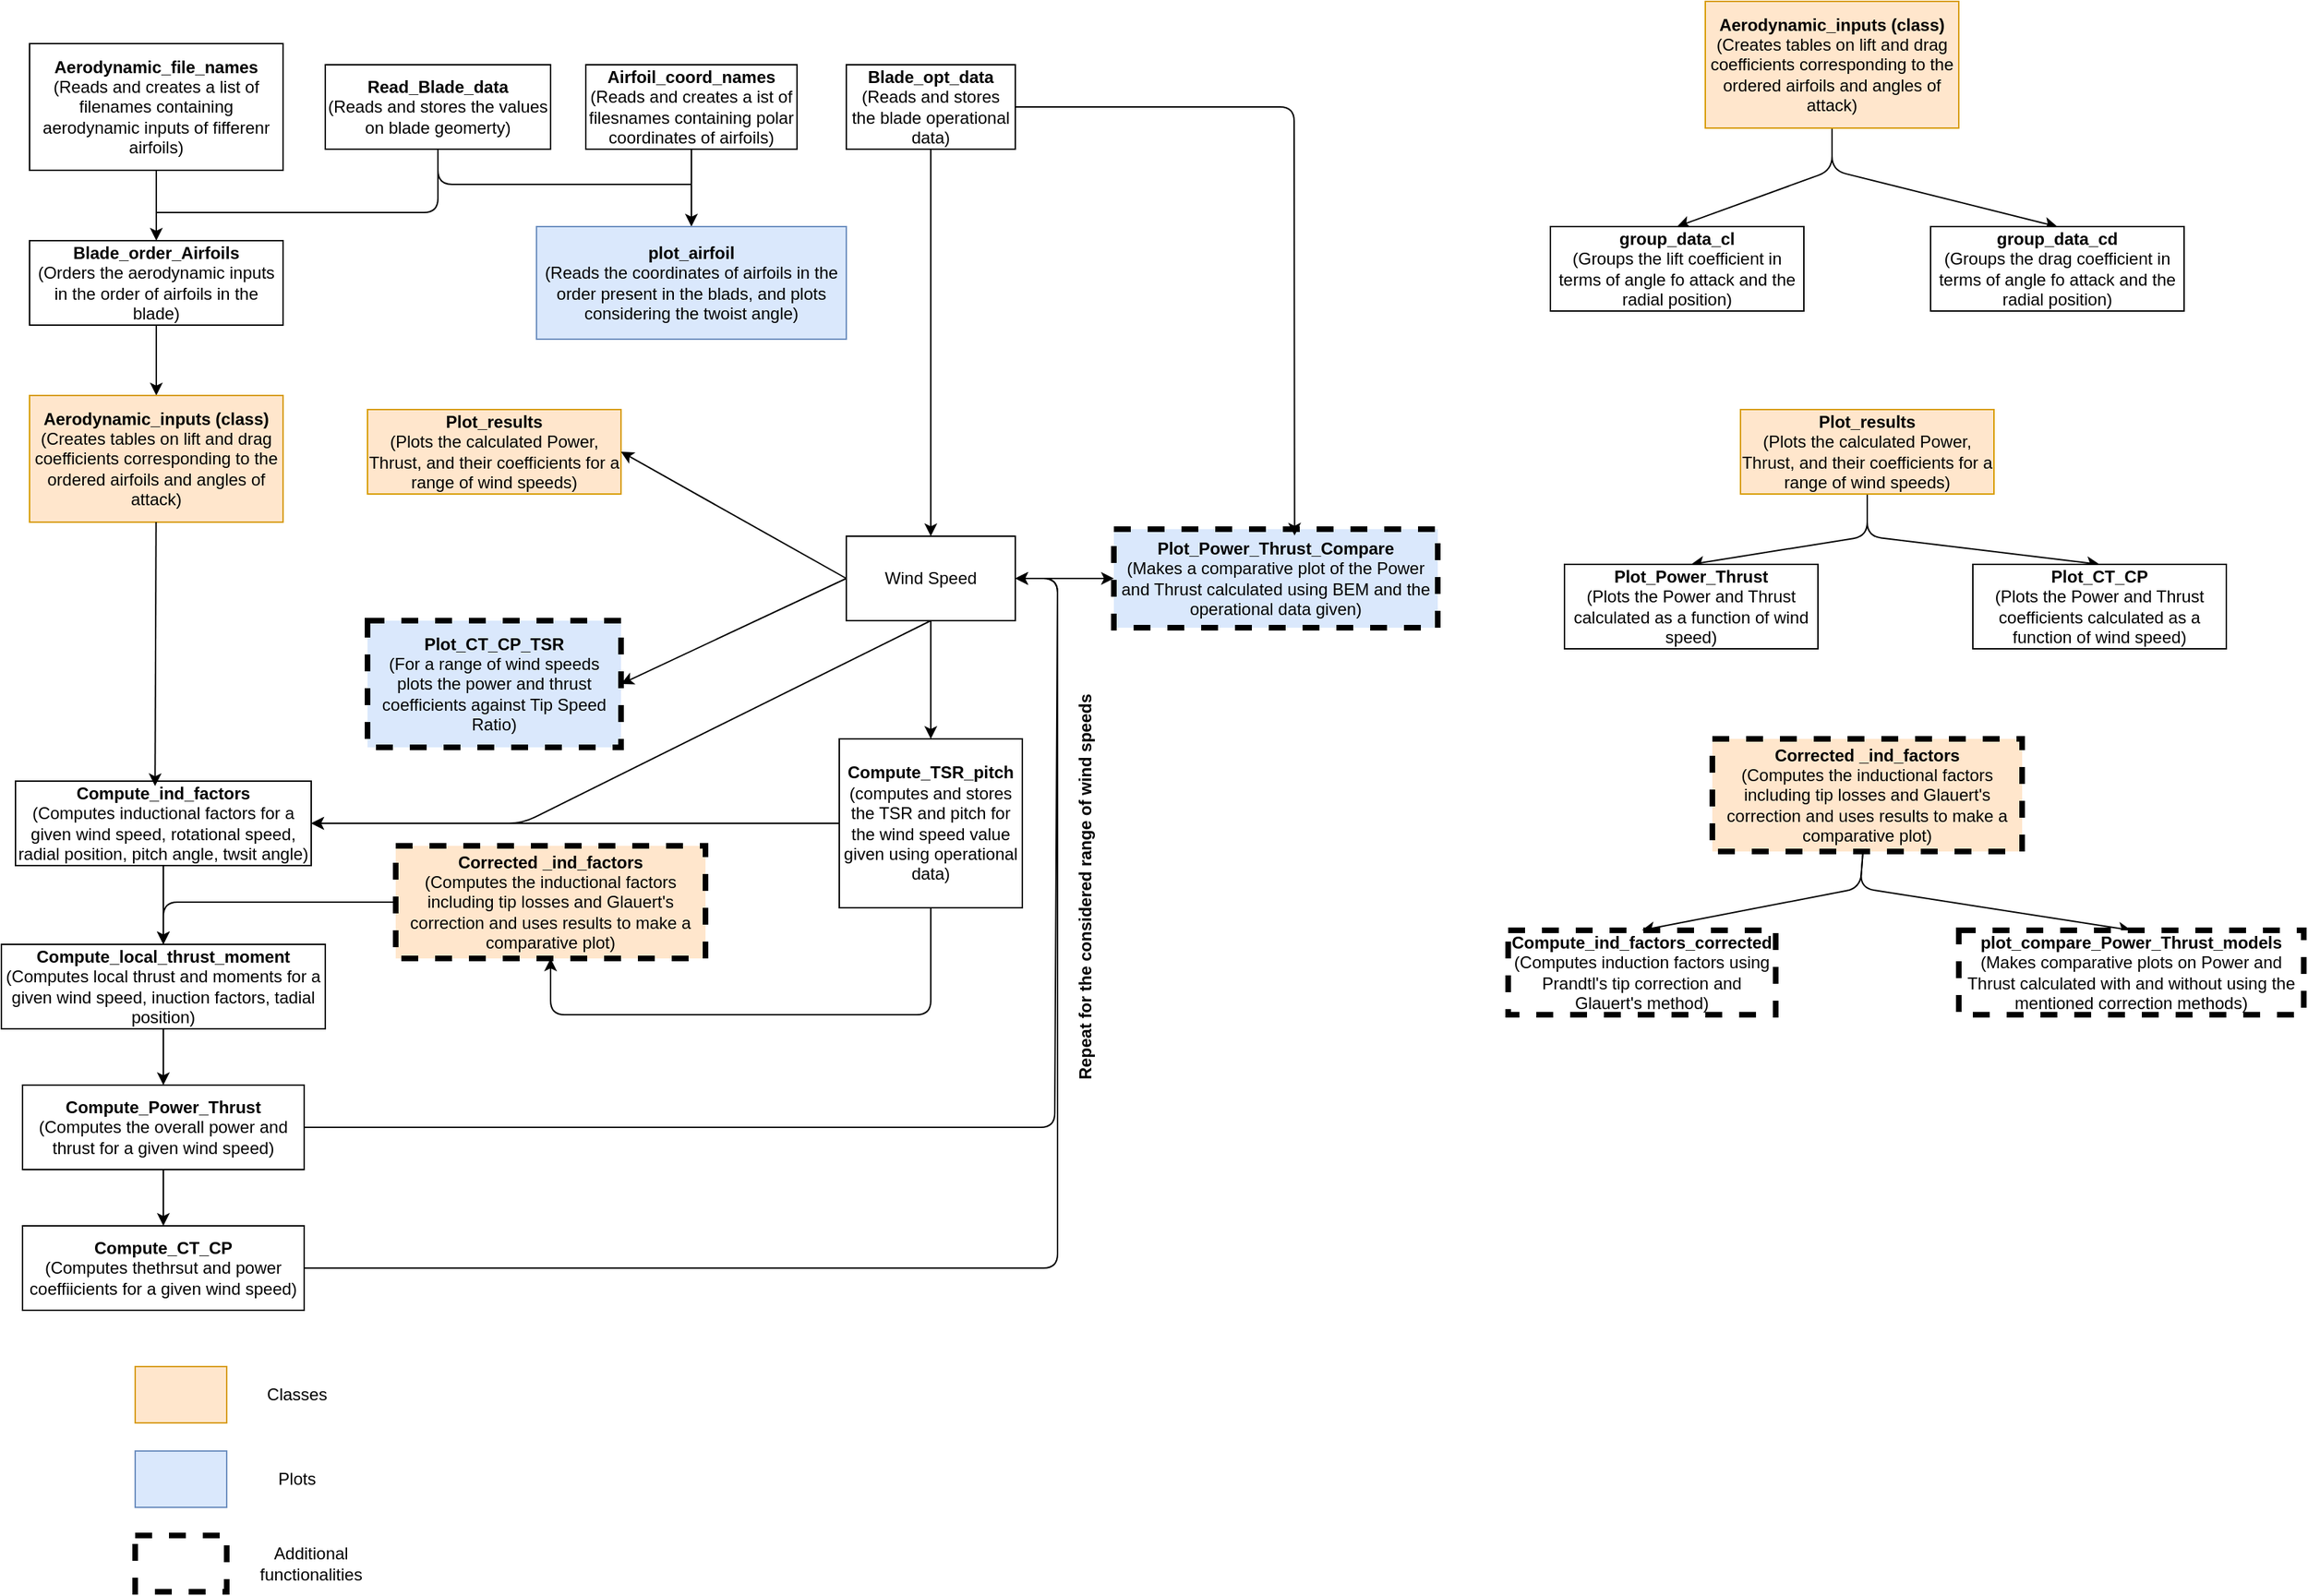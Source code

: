 <mxfile>
    <diagram id="HSMd7I8naoybt2gILDuz" name="Page-1">
        <mxGraphModel dx="693" dy="271" grid="1" gridSize="10" guides="1" tooltips="1" connect="1" arrows="1" fold="1" page="1" pageScale="1" pageWidth="850" pageHeight="1100" math="0" shadow="0">
            <root>
                <mxCell id="0"/>
                <mxCell id="1" parent="0"/>
                <mxCell id="8" style="edgeStyle=none;html=1;exitX=0.5;exitY=1;exitDx=0;exitDy=0;" parent="1" source="2" target="4" edge="1">
                    <mxGeometry relative="1" as="geometry"/>
                </mxCell>
                <mxCell id="2" value="&lt;b&gt;Aerodynamic_file_names&lt;/b&gt;&lt;div&gt;(Reads and creates a list of filenames containing aerodynamic inputs of fifferenr airfoils)&lt;/div&gt;" style="rounded=0;whiteSpace=wrap;html=1;" parent="1" vertex="1">
                    <mxGeometry x="60" y="80" width="180" height="90" as="geometry"/>
                </mxCell>
                <mxCell id="3" value="&lt;b&gt;Read_Blade_data&lt;/b&gt;&lt;br&gt;(Reads and stores the values on blade geomerty)" style="rounded=0;whiteSpace=wrap;html=1;" parent="1" vertex="1">
                    <mxGeometry x="270" y="95" width="160" height="60" as="geometry"/>
                </mxCell>
                <mxCell id="12" style="edgeStyle=none;html=1;exitX=0.5;exitY=1;exitDx=0;exitDy=0;" parent="1" source="4" target="5" edge="1">
                    <mxGeometry relative="1" as="geometry"/>
                </mxCell>
                <mxCell id="4" value="&lt;b&gt;Blade_order_Airfoils&lt;br&gt;&lt;/b&gt;(Orders the aerodynamic inputs in the order of airfoils in the blade)" style="rounded=0;whiteSpace=wrap;html=1;" parent="1" vertex="1">
                    <mxGeometry x="60" y="220" width="180" height="60" as="geometry"/>
                </mxCell>
                <mxCell id="5" value="&lt;b&gt;Aerodynamic_inputs (class)&lt;/b&gt;&lt;div&gt;(Creates tables on lift and drag coefficients corresponding to the ordered airfoils and angles of attack)&lt;/div&gt;" style="rounded=0;whiteSpace=wrap;html=1;fillColor=#ffe6cc;strokeColor=#d79b00;" parent="1" vertex="1">
                    <mxGeometry x="60" y="330" width="180" height="90" as="geometry"/>
                </mxCell>
                <mxCell id="11" style="edgeStyle=none;html=1;exitX=0.5;exitY=1;exitDx=0;exitDy=0;entryX=0.5;entryY=0;entryDx=0;entryDy=0;" parent="1" source="6" target="7" edge="1">
                    <mxGeometry relative="1" as="geometry"/>
                </mxCell>
                <mxCell id="6" value="&lt;b&gt;Airfoil_coord_names&lt;/b&gt;&lt;div&gt;(Reads and creates a ist of filesnames containing polar coordinates of airfoils)&lt;/div&gt;" style="rounded=0;whiteSpace=wrap;html=1;" parent="1" vertex="1">
                    <mxGeometry x="455" y="95" width="150" height="60" as="geometry"/>
                </mxCell>
                <mxCell id="7" value="&lt;b&gt;plot_airfoil&lt;/b&gt;&lt;div&gt;(Reads the coordinates of airfoils in the order present in the blads, and plots considering the twoist angle)&lt;/div&gt;" style="rounded=0;whiteSpace=wrap;html=1;fillColor=#dae8fc;strokeColor=#6c8ebf;" parent="1" vertex="1">
                    <mxGeometry x="420" y="210" width="220" height="80" as="geometry"/>
                </mxCell>
                <mxCell id="23" style="edgeStyle=none;html=1;exitX=0.5;exitY=1;exitDx=0;exitDy=0;entryX=0.5;entryY=0;entryDx=0;entryDy=0;" parent="1" source="47" target="15" edge="1">
                    <mxGeometry relative="1" as="geometry"/>
                </mxCell>
                <mxCell id="52" style="edgeStyle=none;html=1;entryX=0.5;entryY=0;entryDx=0;entryDy=0;" parent="1" source="13" target="47" edge="1">
                    <mxGeometry relative="1" as="geometry">
                        <Array as="points">
                            <mxPoint x="700" y="320"/>
                        </Array>
                    </mxGeometry>
                </mxCell>
                <mxCell id="13" value="&lt;b&gt;Blade_opt_data&lt;/b&gt;&lt;div&gt;(Reads and stores the blade operational data)&lt;/div&gt;" style="rounded=0;whiteSpace=wrap;html=1;" parent="1" vertex="1">
                    <mxGeometry x="640" y="95" width="120" height="60" as="geometry"/>
                </mxCell>
                <mxCell id="26" style="edgeStyle=none;html=1;entryX=1;entryY=0.5;entryDx=0;entryDy=0;" parent="1" source="15" target="16" edge="1">
                    <mxGeometry relative="1" as="geometry"/>
                </mxCell>
                <mxCell id="70" style="edgeStyle=none;html=1;exitX=0.5;exitY=1;exitDx=0;exitDy=0;entryX=0.5;entryY=1;entryDx=0;entryDy=0;" parent="1" source="15" target="66" edge="1">
                    <mxGeometry relative="1" as="geometry">
                        <Array as="points">
                            <mxPoint x="700" y="770"/>
                            <mxPoint x="430" y="770"/>
                        </Array>
                    </mxGeometry>
                </mxCell>
                <mxCell id="15" value="&lt;b&gt;Compute_TSR_pitch&lt;/b&gt;&lt;div&gt;(computes and stores the TSR and pitch for the wind speed value given using operational data)&lt;/div&gt;" style="rounded=0;whiteSpace=wrap;html=1;" parent="1" vertex="1">
                    <mxGeometry x="635" y="574" width="130" height="120" as="geometry"/>
                </mxCell>
                <mxCell id="28" value="" style="edgeStyle=none;html=1;" parent="1" source="16" target="17" edge="1">
                    <mxGeometry relative="1" as="geometry"/>
                </mxCell>
                <mxCell id="16" value="&lt;b&gt;Compute_ind_factors&lt;/b&gt;&lt;div&gt;(Computes inductional factors for a given wind speed, rotational speed, radial position, pitch angle, twsit angle)&lt;/div&gt;" style="rounded=0;whiteSpace=wrap;html=1;" parent="1" vertex="1">
                    <mxGeometry x="50" y="604" width="210" height="60" as="geometry"/>
                </mxCell>
                <mxCell id="29" value="" style="edgeStyle=none;html=1;" parent="1" source="17" target="18" edge="1">
                    <mxGeometry relative="1" as="geometry"/>
                </mxCell>
                <mxCell id="17" value="&lt;b&gt;Compute_local_thrust_moment&lt;/b&gt;&lt;div&gt;(Computes local thrust and moments for a given wind speed, inuction factors, tadial position)&lt;/div&gt;" style="rounded=0;whiteSpace=wrap;html=1;" parent="1" vertex="1">
                    <mxGeometry x="40" y="720" width="230" height="60" as="geometry"/>
                </mxCell>
                <mxCell id="56" style="edgeStyle=none;html=1;exitX=1;exitY=0.5;exitDx=0;exitDy=0;entryX=1;entryY=0.5;entryDx=0;entryDy=0;" parent="1" source="18" target="47" edge="1">
                    <mxGeometry relative="1" as="geometry">
                        <mxPoint x="847.5" y="440.0" as="targetPoint"/>
                        <mxPoint x="342.5" y="830" as="sourcePoint"/>
                        <Array as="points">
                            <mxPoint x="788" y="850"/>
                            <mxPoint x="790" y="460"/>
                        </Array>
                    </mxGeometry>
                </mxCell>
                <mxCell id="59" style="edgeStyle=none;html=1;exitX=0.5;exitY=1;exitDx=0;exitDy=0;" parent="1" source="18" target="58" edge="1">
                    <mxGeometry relative="1" as="geometry"/>
                </mxCell>
                <mxCell id="18" value="&lt;b&gt;Compute_Power_Thrust&lt;/b&gt;&lt;br&gt;(Computes the overall power and thrust for a given wind speed)" style="rounded=0;whiteSpace=wrap;html=1;" parent="1" vertex="1">
                    <mxGeometry x="55" y="820" width="200" height="60" as="geometry"/>
                </mxCell>
                <mxCell id="19" value="Plot_results&lt;div&gt;&lt;span style=&quot;font-weight: normal;&quot;&gt;(Plots the calculated Power, Thrust, and their coefficients for a range of wind speeds)&lt;/span&gt;&lt;/div&gt;" style="rounded=0;whiteSpace=wrap;html=1;fontStyle=1;fillColor=#ffe6cc;strokeColor=#d79b00;" parent="1" vertex="1">
                    <mxGeometry x="300" y="340" width="180" height="60" as="geometry"/>
                </mxCell>
                <mxCell id="40" value="" style="endArrow=none;html=1;entryX=0.5;entryY=1;entryDx=0;entryDy=0;" parent="1" target="3" edge="1">
                    <mxGeometry width="50" height="50" relative="1" as="geometry">
                        <mxPoint x="150" y="200" as="sourcePoint"/>
                        <mxPoint x="395" y="155" as="targetPoint"/>
                        <Array as="points">
                            <mxPoint x="350" y="200"/>
                        </Array>
                    </mxGeometry>
                </mxCell>
                <mxCell id="43" value="" style="endArrow=none;html=1;exitX=0.5;exitY=1;exitDx=0;exitDy=0;" parent="1" source="3" edge="1">
                    <mxGeometry width="50" height="50" relative="1" as="geometry">
                        <mxPoint x="490" y="210" as="sourcePoint"/>
                        <mxPoint x="530" y="180" as="targetPoint"/>
                        <Array as="points">
                            <mxPoint x="350" y="180"/>
                        </Array>
                    </mxGeometry>
                </mxCell>
                <mxCell id="55" style="edgeStyle=none;html=1;entryX=1;entryY=0.5;entryDx=0;entryDy=0;" parent="1" target="16" edge="1">
                    <mxGeometry relative="1" as="geometry">
                        <mxPoint x="700" y="490" as="sourcePoint"/>
                        <Array as="points">
                            <mxPoint x="410" y="634"/>
                        </Array>
                    </mxGeometry>
                </mxCell>
                <mxCell id="62" style="edgeStyle=none;html=1;exitX=0;exitY=0.5;exitDx=0;exitDy=0;entryX=1;entryY=0.5;entryDx=0;entryDy=0;" parent="1" source="47" target="19" edge="1">
                    <mxGeometry relative="1" as="geometry"/>
                </mxCell>
                <mxCell id="63" style="edgeStyle=none;html=1;exitX=0;exitY=0.5;exitDx=0;exitDy=0;entryX=1;entryY=0.5;entryDx=0;entryDy=0;" parent="1" source="47" target="57" edge="1">
                    <mxGeometry relative="1" as="geometry"/>
                </mxCell>
                <mxCell id="71" style="edgeStyle=none;html=1;exitX=1;exitY=0.5;exitDx=0;exitDy=0;entryX=0;entryY=0.5;entryDx=0;entryDy=0;" parent="1" source="47" target="64" edge="1">
                    <mxGeometry relative="1" as="geometry"/>
                </mxCell>
                <mxCell id="47" value="Wind Speed" style="rounded=0;whiteSpace=wrap;html=1;" parent="1" vertex="1">
                    <mxGeometry x="640" y="430" width="120" height="60" as="geometry"/>
                </mxCell>
                <mxCell id="54" style="edgeStyle=none;html=1;entryX=0.472;entryY=0.059;entryDx=0;entryDy=0;entryPerimeter=0;" parent="1" source="5" target="16" edge="1">
                    <mxGeometry relative="1" as="geometry"/>
                </mxCell>
                <mxCell id="57" value="Plot_CT_CP_TSR&lt;div&gt;&lt;span style=&quot;font-weight: normal;&quot;&gt;(For a range of wind speeds plots the power and thrust coefficients against Tip Speed Ratio)&lt;/span&gt;&lt;/div&gt;" style="rounded=0;whiteSpace=wrap;html=1;fontStyle=1;fillColor=#dae8fc;strokeColor=light-dark(#000000,#5C79A3);dashed=1;strokeWidth=4;" parent="1" vertex="1">
                    <mxGeometry x="300" y="490" width="180" height="90" as="geometry"/>
                </mxCell>
                <mxCell id="60" style="edgeStyle=none;html=1;entryX=1;entryY=0.5;entryDx=0;entryDy=0;" parent="1" source="58" target="47" edge="1">
                    <mxGeometry relative="1" as="geometry">
                        <Array as="points">
                            <mxPoint x="790" y="950"/>
                            <mxPoint x="790" y="460"/>
                        </Array>
                    </mxGeometry>
                </mxCell>
                <mxCell id="58" value="&lt;b&gt;Compute_CT_CP&lt;br&gt;&lt;/b&gt;(Computes thethrsut and power coeffiicients for a given wind speed)" style="rounded=0;whiteSpace=wrap;html=1;" parent="1" vertex="1">
                    <mxGeometry x="55" y="920" width="200" height="60" as="geometry"/>
                </mxCell>
                <mxCell id="61" value="Repeat for the considered range of wind speeds" style="text;html=1;align=center;verticalAlign=middle;whiteSpace=wrap;rounded=0;fontStyle=1;rotation=-90;" parent="1" vertex="1">
                    <mxGeometry x="650" y="664" width="320" height="30" as="geometry"/>
                </mxCell>
                <mxCell id="64" value="&lt;b&gt;Plot_Power_Thrust_Compare&lt;/b&gt;&lt;div&gt;(Makes a comparative plot of the Power and Thrust calculated using BEM and the operational data given)&lt;/div&gt;" style="rounded=0;whiteSpace=wrap;html=1;fillColor=#dae8fc;strokeColor=light-dark(#000000, #5c79a3);dashed=1;strokeWidth=4;" parent="1" vertex="1">
                    <mxGeometry x="830" y="425" width="230" height="70" as="geometry"/>
                </mxCell>
                <mxCell id="68" style="edgeStyle=none;html=1;exitX=0;exitY=0.5;exitDx=0;exitDy=0;entryX=0.5;entryY=0;entryDx=0;entryDy=0;" parent="1" source="66" target="17" edge="1">
                    <mxGeometry relative="1" as="geometry">
                        <Array as="points">
                            <mxPoint x="155" y="690"/>
                        </Array>
                    </mxGeometry>
                </mxCell>
                <mxCell id="66" value="&lt;b&gt;Corrected _ind_factors&lt;/b&gt;&lt;div&gt;(Computes the inductional factors including tip losses and Glauert&#39;s correction and uses results to make a comparative plot)&lt;/div&gt;" style="rounded=0;whiteSpace=wrap;html=1;fillColor=#ffe6cc;strokeColor=light-dark(#000000, #996500);gradientColor=none;gradientDirection=radial;shadow=0;dashed=1;strokeWidth=4;" parent="1" vertex="1">
                    <mxGeometry x="320" y="650" width="220" height="80" as="geometry"/>
                </mxCell>
                <mxCell id="72" style="edgeStyle=none;html=1;entryX=0.558;entryY=0.065;entryDx=0;entryDy=0;entryPerimeter=0;" parent="1" source="13" target="64" edge="1">
                    <mxGeometry relative="1" as="geometry">
                        <Array as="points">
                            <mxPoint x="958" y="125"/>
                        </Array>
                    </mxGeometry>
                </mxCell>
                <mxCell id="73" value="" style="rounded=0;whiteSpace=wrap;html=1;fillColor=#ffe6cc;strokeColor=#d79b00;" parent="1" vertex="1">
                    <mxGeometry x="135" y="1020" width="65" height="40" as="geometry"/>
                </mxCell>
                <mxCell id="74" value="" style="rounded=0;whiteSpace=wrap;html=1;fillColor=#dae8fc;strokeColor=#6c8ebf;" parent="1" vertex="1">
                    <mxGeometry x="135" y="1080" width="65" height="40" as="geometry"/>
                </mxCell>
                <mxCell id="75" value="" style="rounded=0;whiteSpace=wrap;html=1;dashed=1;strokeWidth=4;" parent="1" vertex="1">
                    <mxGeometry x="135" y="1140" width="65" height="40" as="geometry"/>
                </mxCell>
                <mxCell id="76" value="Classes" style="text;html=1;align=center;verticalAlign=middle;whiteSpace=wrap;rounded=0;" parent="1" vertex="1">
                    <mxGeometry x="220" y="1025" width="60" height="30" as="geometry"/>
                </mxCell>
                <mxCell id="77" value="Plots" style="text;html=1;align=center;verticalAlign=middle;whiteSpace=wrap;rounded=0;" parent="1" vertex="1">
                    <mxGeometry x="220" y="1085" width="60" height="30" as="geometry"/>
                </mxCell>
                <mxCell id="78" value="Additional functionalities" style="text;html=1;align=center;verticalAlign=middle;whiteSpace=wrap;rounded=0;" parent="1" vertex="1">
                    <mxGeometry x="220" y="1145" width="80" height="30" as="geometry"/>
                </mxCell>
                <mxCell id="88" style="edgeStyle=none;html=1;entryX=0.5;entryY=0;entryDx=0;entryDy=0;" parent="1" source="79" target="80" edge="1">
                    <mxGeometry relative="1" as="geometry">
                        <Array as="points">
                            <mxPoint x="1340" y="170"/>
                        </Array>
                    </mxGeometry>
                </mxCell>
                <mxCell id="89" style="edgeStyle=none;html=1;exitX=0.5;exitY=1;exitDx=0;exitDy=0;entryX=0.5;entryY=0;entryDx=0;entryDy=0;" parent="1" source="79" target="81" edge="1">
                    <mxGeometry relative="1" as="geometry">
                        <Array as="points">
                            <mxPoint x="1340" y="170"/>
                        </Array>
                    </mxGeometry>
                </mxCell>
                <mxCell id="79" value="&lt;b&gt;Aerodynamic_inputs (class)&lt;/b&gt;&lt;div&gt;(Creates tables on lift and drag coefficients corresponding to the ordered airfoils and angles of attack)&lt;/div&gt;" style="rounded=0;whiteSpace=wrap;html=1;fillColor=#ffe6cc;strokeColor=#d79b00;" parent="1" vertex="1">
                    <mxGeometry x="1250" y="50" width="180" height="90" as="geometry"/>
                </mxCell>
                <mxCell id="80" value="&lt;b&gt;group_data_cl&lt;/b&gt;&lt;div&gt;(Groups the lift coefficient in terms of angle fo attack and the radial position)&lt;/div&gt;" style="rounded=0;whiteSpace=wrap;html=1;" parent="1" vertex="1">
                    <mxGeometry x="1140" y="210" width="180" height="60" as="geometry"/>
                </mxCell>
                <mxCell id="81" value="&lt;b&gt;group_data_cd&lt;/b&gt;&lt;div&gt;(Groups the drag coefficient in terms of angle fo attack and the radial position)&lt;/div&gt;" style="rounded=0;whiteSpace=wrap;html=1;" parent="1" vertex="1">
                    <mxGeometry x="1410" y="210" width="180" height="60" as="geometry"/>
                </mxCell>
                <mxCell id="90" style="edgeStyle=none;html=1;entryX=0.5;entryY=0;entryDx=0;entryDy=0;" parent="1" source="82" target="83" edge="1">
                    <mxGeometry relative="1" as="geometry">
                        <Array as="points">
                            <mxPoint x="1365" y="430"/>
                        </Array>
                    </mxGeometry>
                </mxCell>
                <mxCell id="91" style="edgeStyle=none;html=1;entryX=0.5;entryY=0;entryDx=0;entryDy=0;" parent="1" source="82" target="84" edge="1">
                    <mxGeometry relative="1" as="geometry">
                        <Array as="points">
                            <mxPoint x="1365" y="430"/>
                        </Array>
                    </mxGeometry>
                </mxCell>
                <mxCell id="82" value="Plot_results&lt;div&gt;&lt;span style=&quot;font-weight: normal;&quot;&gt;(Plots the calculated Power, Thrust, and their coefficients for a range of wind speeds)&lt;/span&gt;&lt;/div&gt;" style="rounded=0;whiteSpace=wrap;html=1;fontStyle=1;fillColor=#ffe6cc;strokeColor=#d79b00;" parent="1" vertex="1">
                    <mxGeometry x="1275" y="340" width="180" height="60" as="geometry"/>
                </mxCell>
                <mxCell id="83" value="&lt;b&gt;Plot_Power_Thrust&lt;/b&gt;&lt;br&gt;&lt;div&gt;(Plots the Power and Thrust calculated as a function of wind speed)&lt;/div&gt;" style="rounded=0;whiteSpace=wrap;html=1;" parent="1" vertex="1">
                    <mxGeometry x="1150" y="450" width="180" height="60" as="geometry"/>
                </mxCell>
                <mxCell id="84" value="&lt;b&gt;Plot_CT_CP&lt;/b&gt;&lt;br&gt;&lt;div&gt;(Plots the Power and Thrust coefficients calculated as a function of wind speed)&lt;/div&gt;" style="rounded=0;whiteSpace=wrap;html=1;" parent="1" vertex="1">
                    <mxGeometry x="1440" y="450" width="180" height="60" as="geometry"/>
                </mxCell>
                <mxCell id="92" style="edgeStyle=none;html=1;entryX=0.5;entryY=0;entryDx=0;entryDy=0;" parent="1" source="85" target="86" edge="1">
                    <mxGeometry relative="1" as="geometry">
                        <Array as="points">
                            <mxPoint x="1360" y="680"/>
                        </Array>
                    </mxGeometry>
                </mxCell>
                <mxCell id="93" style="edgeStyle=none;html=1;entryX=0.5;entryY=0;entryDx=0;entryDy=0;" parent="1" source="85" target="87" edge="1">
                    <mxGeometry relative="1" as="geometry">
                        <Array as="points">
                            <mxPoint x="1360" y="680"/>
                        </Array>
                    </mxGeometry>
                </mxCell>
                <mxCell id="85" value="&lt;b&gt;Corrected _ind_factors&lt;/b&gt;&lt;div&gt;(Computes the inductional factors including tip losses and Glauert&#39;s correction and uses results to make a comparative plot)&lt;/div&gt;" style="rounded=0;whiteSpace=wrap;html=1;fillColor=#ffe6cc;strokeColor=light-dark(#000000, #996500);gradientColor=none;gradientDirection=radial;shadow=0;dashed=1;strokeWidth=4;" parent="1" vertex="1">
                    <mxGeometry x="1255" y="574" width="220" height="80" as="geometry"/>
                </mxCell>
                <mxCell id="86" value="&lt;b&gt;Compute_ind_factors_corrected&lt;/b&gt;&lt;br&gt;&lt;div&gt;(Computes induction factors using Prandtl&#39;s tip correction and Glauert&#39;s method)&lt;/div&gt;" style="rounded=0;whiteSpace=wrap;html=1;dashed=1;strokeWidth=4;" parent="1" vertex="1">
                    <mxGeometry x="1110" y="710" width="190" height="60" as="geometry"/>
                </mxCell>
                <mxCell id="87" value="&lt;b&gt;plot_compare_Power_Thrust_models&lt;/b&gt;&lt;br&gt;&lt;div&gt;(Makes comparative plots on Power and Thrust calculated with and without using the mentioned correction methods)&lt;/div&gt;" style="rounded=0;whiteSpace=wrap;html=1;dashed=1;strokeWidth=4;" parent="1" vertex="1">
                    <mxGeometry x="1430" y="710" width="245" height="60" as="geometry"/>
                </mxCell>
            </root>
        </mxGraphModel>
    </diagram>
</mxfile>